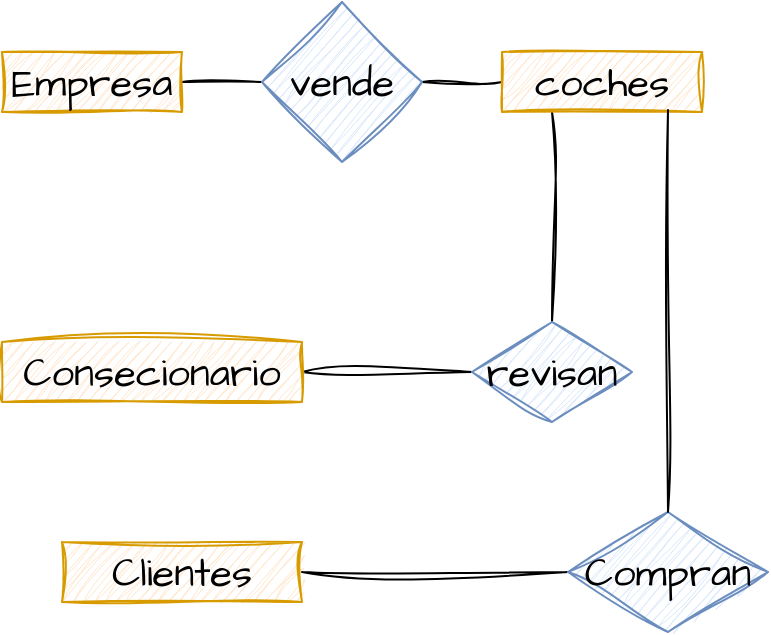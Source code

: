 <mxfile version="22.0.0" type="github">
  <diagram name="Página-1" id="eumxeU81mNeOrhYoPqfO">
    <mxGraphModel dx="1434" dy="795" grid="1" gridSize="10" guides="1" tooltips="1" connect="1" arrows="1" fold="1" page="1" pageScale="1" pageWidth="827" pageHeight="1169" background="#ffffff" math="0" shadow="0">
      <root>
        <mxCell id="0" />
        <mxCell id="1" parent="0" />
        <mxCell id="fxUsTy2RBCVXRepyK7W4-6" style="edgeStyle=orthogonalEdgeStyle;rounded=0;sketch=1;hachureGap=4;jiggle=2;curveFitting=1;orthogonalLoop=1;jettySize=auto;html=1;exitX=1;exitY=0.5;exitDx=0;exitDy=0;entryX=0;entryY=0.5;entryDx=0;entryDy=0;fontFamily=Architects Daughter;fontSource=https%3A%2F%2Ffonts.googleapis.com%2Fcss%3Ffamily%3DArchitects%2BDaughter;fontSize=16;endArrow=none;endFill=0;" edge="1" parent="1" source="fxUsTy2RBCVXRepyK7W4-1" target="fxUsTy2RBCVXRepyK7W4-5">
          <mxGeometry relative="1" as="geometry" />
        </mxCell>
        <mxCell id="fxUsTy2RBCVXRepyK7W4-1" value="Empresa" style="rounded=0;whiteSpace=wrap;html=1;sketch=1;hachureGap=4;jiggle=2;curveFitting=1;fontFamily=Architects Daughter;fontSource=https%3A%2F%2Ffonts.googleapis.com%2Fcss%3Ffamily%3DArchitects%2BDaughter;fontSize=20;fillColor=#ffe6cc;strokeColor=#d79b00;" vertex="1" parent="1">
          <mxGeometry x="30" y="265" width="90" height="30" as="geometry" />
        </mxCell>
        <mxCell id="fxUsTy2RBCVXRepyK7W4-8" style="edgeStyle=orthogonalEdgeStyle;rounded=0;sketch=1;hachureGap=4;jiggle=2;curveFitting=1;orthogonalLoop=1;jettySize=auto;html=1;exitX=0;exitY=0.5;exitDx=0;exitDy=0;entryX=1;entryY=0.5;entryDx=0;entryDy=0;fontFamily=Architects Daughter;fontSource=https%3A%2F%2Ffonts.googleapis.com%2Fcss%3Ffamily%3DArchitects%2BDaughter;fontSize=16;endArrow=none;endFill=0;" edge="1" parent="1" source="fxUsTy2RBCVXRepyK7W4-2" target="fxUsTy2RBCVXRepyK7W4-5">
          <mxGeometry relative="1" as="geometry" />
        </mxCell>
        <mxCell id="fxUsTy2RBCVXRepyK7W4-14" style="edgeStyle=orthogonalEdgeStyle;rounded=0;sketch=1;hachureGap=4;jiggle=2;curveFitting=1;orthogonalLoop=1;jettySize=auto;html=1;exitX=0.25;exitY=1;exitDx=0;exitDy=0;entryX=0.5;entryY=0;entryDx=0;entryDy=0;fontFamily=Architects Daughter;fontSource=https%3A%2F%2Ffonts.googleapis.com%2Fcss%3Ffamily%3DArchitects%2BDaughter;fontSize=16;endArrow=none;endFill=0;" edge="1" parent="1" source="fxUsTy2RBCVXRepyK7W4-2" target="fxUsTy2RBCVXRepyK7W4-12">
          <mxGeometry relative="1" as="geometry" />
        </mxCell>
        <mxCell id="fxUsTy2RBCVXRepyK7W4-2" value="coches" style="whiteSpace=wrap;html=1;sketch=1;hachureGap=4;jiggle=2;curveFitting=1;fontFamily=Architects Daughter;fontSource=https%3A%2F%2Ffonts.googleapis.com%2Fcss%3Ffamily%3DArchitects%2BDaughter;fontSize=20;fillColor=#ffe6cc;strokeColor=#d79b00;" vertex="1" parent="1">
          <mxGeometry x="280" y="265" width="100" height="30" as="geometry" />
        </mxCell>
        <mxCell id="fxUsTy2RBCVXRepyK7W4-13" style="edgeStyle=orthogonalEdgeStyle;rounded=0;sketch=1;hachureGap=4;jiggle=2;curveFitting=1;orthogonalLoop=1;jettySize=auto;html=1;exitX=1;exitY=0.5;exitDx=0;exitDy=0;fontFamily=Architects Daughter;fontSource=https%3A%2F%2Ffonts.googleapis.com%2Fcss%3Ffamily%3DArchitects%2BDaughter;fontSize=16;endArrow=none;endFill=0;" edge="1" parent="1" source="fxUsTy2RBCVXRepyK7W4-3" target="fxUsTy2RBCVXRepyK7W4-12">
          <mxGeometry relative="1" as="geometry" />
        </mxCell>
        <mxCell id="fxUsTy2RBCVXRepyK7W4-3" value="Consecionario" style="whiteSpace=wrap;html=1;sketch=1;hachureGap=4;jiggle=2;curveFitting=1;fontFamily=Architects Daughter;fontSource=https%3A%2F%2Ffonts.googleapis.com%2Fcss%3Ffamily%3DArchitects%2BDaughter;fontSize=20;fillColor=#ffe6cc;strokeColor=#d79b00;" vertex="1" parent="1">
          <mxGeometry x="30" y="410" width="150" height="30" as="geometry" />
        </mxCell>
        <mxCell id="fxUsTy2RBCVXRepyK7W4-10" style="edgeStyle=orthogonalEdgeStyle;rounded=0;sketch=1;hachureGap=4;jiggle=2;curveFitting=1;orthogonalLoop=1;jettySize=auto;html=1;exitX=1;exitY=0.5;exitDx=0;exitDy=0;entryX=0;entryY=0.5;entryDx=0;entryDy=0;fontFamily=Architects Daughter;fontSource=https%3A%2F%2Ffonts.googleapis.com%2Fcss%3Ffamily%3DArchitects%2BDaughter;fontSize=16;endArrow=none;endFill=0;" edge="1" parent="1" source="fxUsTy2RBCVXRepyK7W4-4" target="fxUsTy2RBCVXRepyK7W4-9">
          <mxGeometry relative="1" as="geometry" />
        </mxCell>
        <mxCell id="fxUsTy2RBCVXRepyK7W4-4" value="Clientes" style="whiteSpace=wrap;html=1;sketch=1;hachureGap=4;jiggle=2;curveFitting=1;fontFamily=Architects Daughter;fontSource=https%3A%2F%2Ffonts.googleapis.com%2Fcss%3Ffamily%3DArchitects%2BDaughter;fontSize=20;fillColor=#ffe6cc;strokeColor=#d79b00;" vertex="1" parent="1">
          <mxGeometry x="60" y="510" width="120" height="30" as="geometry" />
        </mxCell>
        <mxCell id="fxUsTy2RBCVXRepyK7W4-5" value="vende" style="rhombus;whiteSpace=wrap;html=1;sketch=1;hachureGap=4;jiggle=2;curveFitting=1;fontFamily=Architects Daughter;fontSource=https%3A%2F%2Ffonts.googleapis.com%2Fcss%3Ffamily%3DArchitects%2BDaughter;fontSize=20;fillColor=#dae8fc;strokeColor=#6c8ebf;" vertex="1" parent="1">
          <mxGeometry x="160" y="240" width="80" height="80" as="geometry" />
        </mxCell>
        <mxCell id="fxUsTy2RBCVXRepyK7W4-9" value="Compran" style="rhombus;whiteSpace=wrap;html=1;sketch=1;hachureGap=4;jiggle=2;curveFitting=1;fontFamily=Architects Daughter;fontSource=https%3A%2F%2Ffonts.googleapis.com%2Fcss%3Ffamily%3DArchitects%2BDaughter;fontSize=20;fillColor=#dae8fc;strokeColor=#6c8ebf;" vertex="1" parent="1">
          <mxGeometry x="313" y="495" width="100" height="60" as="geometry" />
        </mxCell>
        <mxCell id="fxUsTy2RBCVXRepyK7W4-11" style="edgeStyle=orthogonalEdgeStyle;rounded=0;sketch=1;hachureGap=4;jiggle=2;curveFitting=1;orthogonalLoop=1;jettySize=auto;html=1;exitX=0.5;exitY=0;exitDx=0;exitDy=0;entryX=0.83;entryY=0.967;entryDx=0;entryDy=0;entryPerimeter=0;fontFamily=Architects Daughter;fontSource=https%3A%2F%2Ffonts.googleapis.com%2Fcss%3Ffamily%3DArchitects%2BDaughter;fontSize=16;endArrow=none;endFill=0;" edge="1" parent="1" source="fxUsTy2RBCVXRepyK7W4-9" target="fxUsTy2RBCVXRepyK7W4-2">
          <mxGeometry relative="1" as="geometry" />
        </mxCell>
        <mxCell id="fxUsTy2RBCVXRepyK7W4-12" value="revisan" style="rhombus;whiteSpace=wrap;html=1;sketch=1;hachureGap=4;jiggle=2;curveFitting=1;fontFamily=Architects Daughter;fontSource=https%3A%2F%2Ffonts.googleapis.com%2Fcss%3Ffamily%3DArchitects%2BDaughter;fontSize=20;fillColor=#dae8fc;strokeColor=#6c8ebf;" vertex="1" parent="1">
          <mxGeometry x="265" y="400" width="80" height="50" as="geometry" />
        </mxCell>
      </root>
    </mxGraphModel>
  </diagram>
</mxfile>

